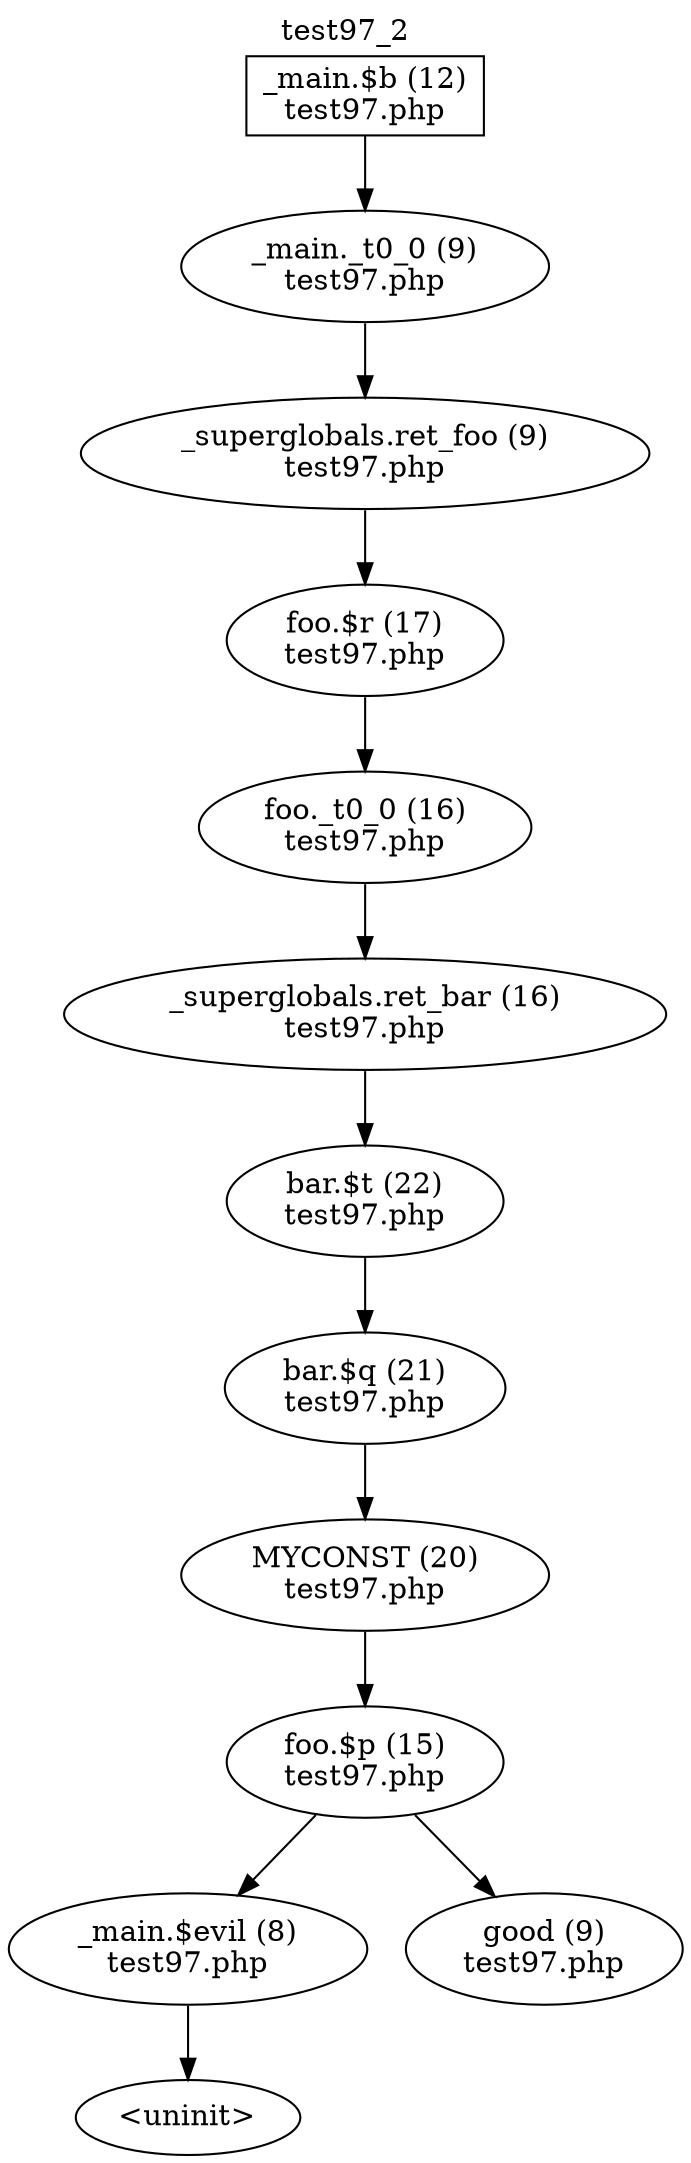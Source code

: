 digraph cfg {
  label="test97_2";
  labelloc=t;
  n1 [shape=box, label="_main.$b (12)\ntest97.php"];
  n2 [shape=ellipse, label="_main._t0_0 (9)\ntest97.php"];
  n3 [shape=ellipse, label="_superglobals.ret_foo (9)\ntest97.php"];
  n4 [shape=ellipse, label="foo.$r (17)\ntest97.php"];
  n5 [shape=ellipse, label="foo._t0_0 (16)\ntest97.php"];
  n6 [shape=ellipse, label="_superglobals.ret_bar (16)\ntest97.php"];
  n7 [shape=ellipse, label="bar.$t (22)\ntest97.php"];
  n8 [shape=ellipse, label="bar.$q (21)\ntest97.php"];
  n9 [shape=ellipse, label="MYCONST (20)\ntest97.php"];
  n10 [shape=ellipse, label="foo.$p (15)\ntest97.php"];
  n11 [shape=ellipse, label="_main.$evil (8)\ntest97.php"];
  n12 [shape=ellipse, label="good (9)\ntest97.php"];
  n13 [shape=ellipse, label="<uninit>"];
  n1 -> n2;
  n10 -> n11;
  n10 -> n12;
  n11 -> n13;
  n2 -> n3;
  n3 -> n4;
  n4 -> n5;
  n5 -> n6;
  n6 -> n7;
  n7 -> n8;
  n8 -> n9;
  n9 -> n10;
}
